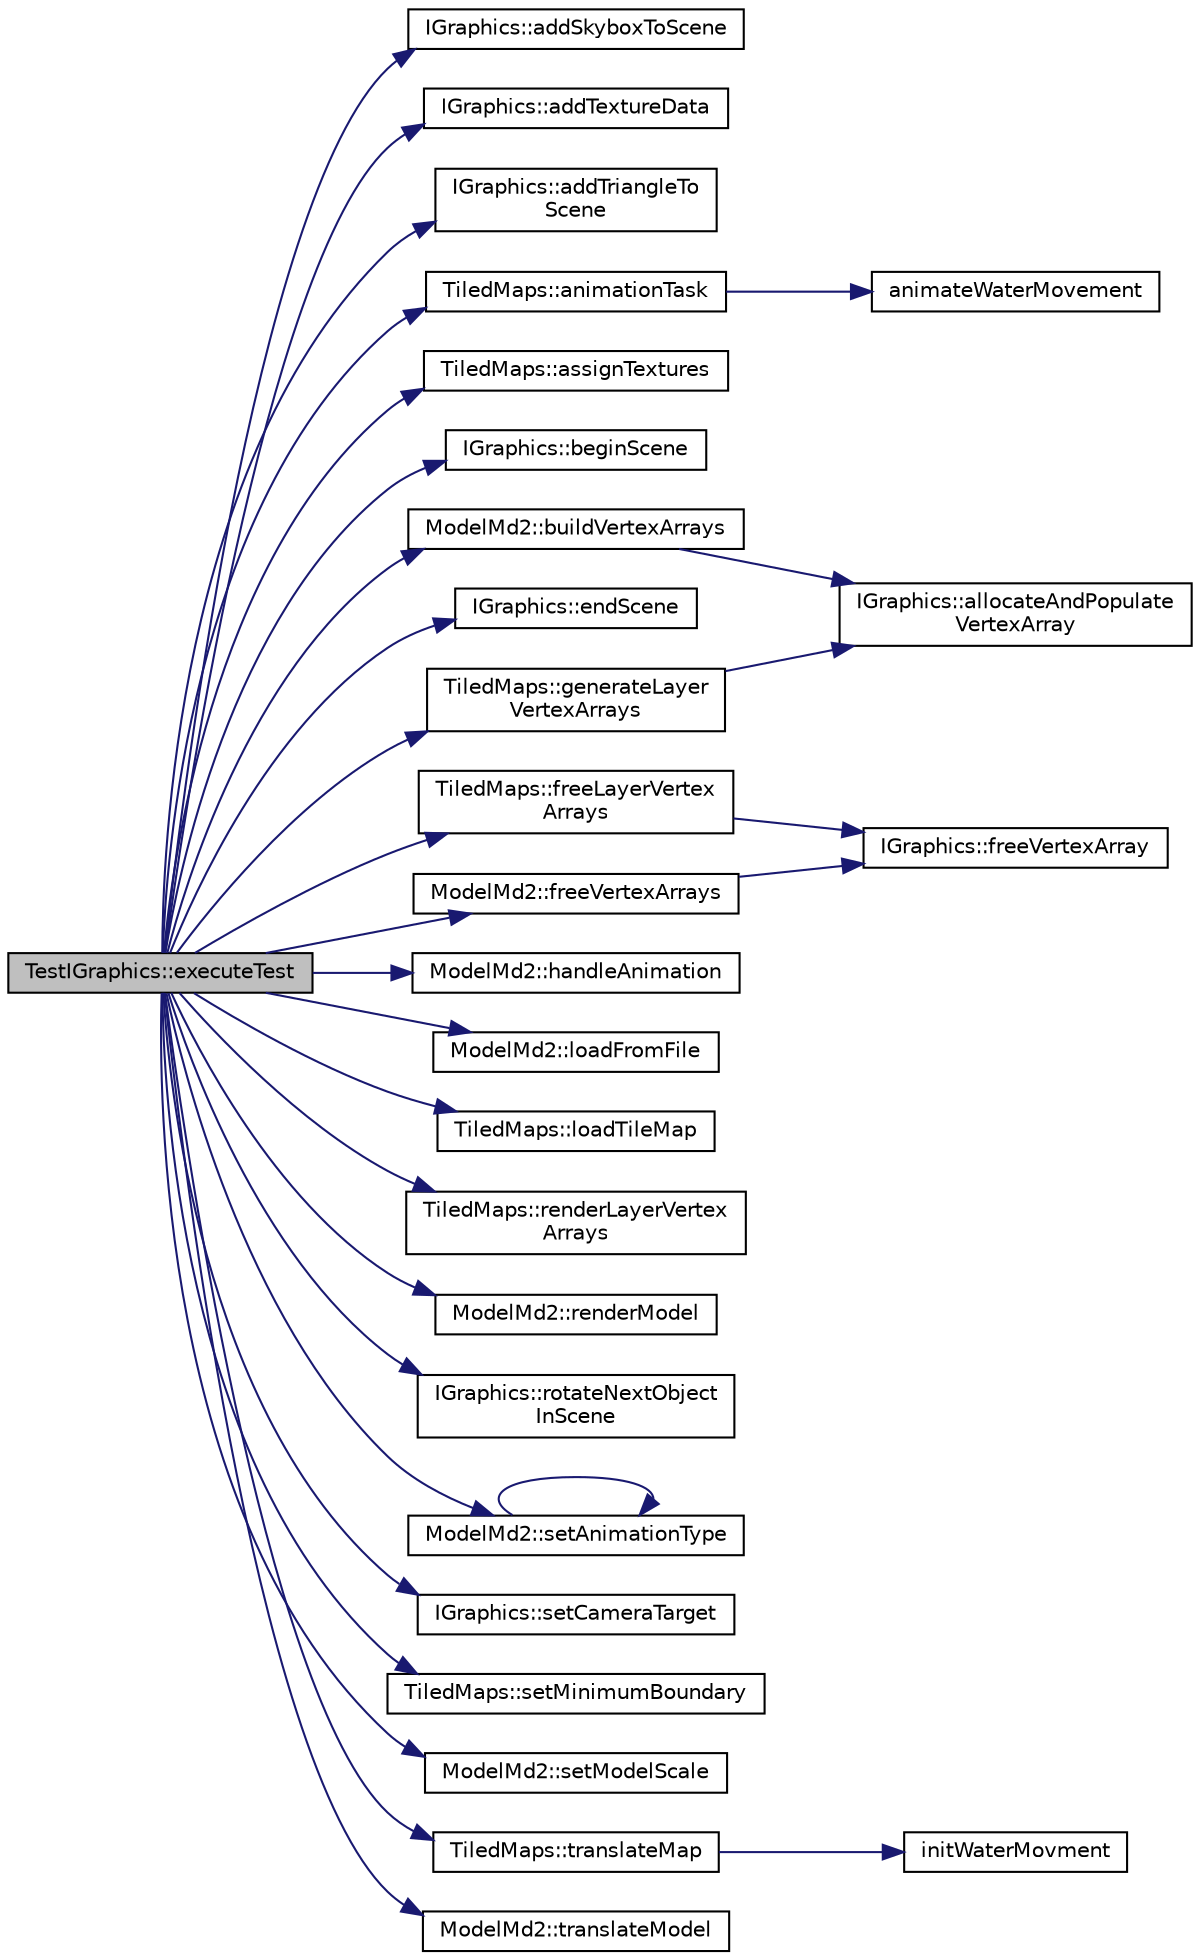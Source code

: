 digraph "TestIGraphics::executeTest"
{
 // LATEX_PDF_SIZE
  edge [fontname="Helvetica",fontsize="10",labelfontname="Helvetica",labelfontsize="10"];
  node [fontname="Helvetica",fontsize="10",shape=record];
  rankdir="LR";
  Node1 [label="TestIGraphics::executeTest",height=0.2,width=0.4,color="black", fillcolor="grey75", style="filled", fontcolor="black",tooltip=" "];
  Node1 -> Node2 [color="midnightblue",fontsize="10",style="solid",fontname="Helvetica"];
  Node2 [label="IGraphics::addSkyboxToScene",height=0.2,width=0.4,color="black", fillcolor="white", style="filled",URL="$class_i_graphics.html#a7eda94b2c40c55f250360a88f00ce392",tooltip=" "];
  Node1 -> Node3 [color="midnightblue",fontsize="10",style="solid",fontname="Helvetica"];
  Node3 [label="IGraphics::addTextureData",height=0.2,width=0.4,color="black", fillcolor="white", style="filled",URL="$class_i_graphics.html#a7c38b073633f06fbc3cd80b71d1b74e8",tooltip=" "];
  Node1 -> Node4 [color="midnightblue",fontsize="10",style="solid",fontname="Helvetica"];
  Node4 [label="IGraphics::addTriangleTo\lScene",height=0.2,width=0.4,color="black", fillcolor="white", style="filled",URL="$class_i_graphics.html#a6d47b1bb0a96a2e379a0b5866ad0c7ec",tooltip=" "];
  Node1 -> Node5 [color="midnightblue",fontsize="10",style="solid",fontname="Helvetica"];
  Node5 [label="TiledMaps::animationTask",height=0.2,width=0.4,color="black", fillcolor="white", style="filled",URL="$class_tiled_maps.html#a8d2064dc9f73c356dc9d1ee7a094089f",tooltip=" "];
  Node5 -> Node6 [color="midnightblue",fontsize="10",style="solid",fontname="Helvetica"];
  Node6 [label="animateWaterMovement",height=0.2,width=0.4,color="black", fillcolor="white", style="filled",URL="$_tiled_maps_8cpp.html#a511f75e11f6cc9c49fceb578cae03237",tooltip=" "];
  Node1 -> Node7 [color="midnightblue",fontsize="10",style="solid",fontname="Helvetica"];
  Node7 [label="TiledMaps::assignTextures",height=0.2,width=0.4,color="black", fillcolor="white", style="filled",URL="$class_tiled_maps.html#a15fd01be6383b84e82d02564f5dc0b4f",tooltip=" "];
  Node1 -> Node8 [color="midnightblue",fontsize="10",style="solid",fontname="Helvetica"];
  Node8 [label="IGraphics::beginScene",height=0.2,width=0.4,color="black", fillcolor="white", style="filled",URL="$class_i_graphics.html#af5d8abf1dab44be02d37f9ae0b8430a1",tooltip="Prepares a scene for rendering in the specified environment /summary>"];
  Node1 -> Node9 [color="midnightblue",fontsize="10",style="solid",fontname="Helvetica"];
  Node9 [label="ModelMd2::buildVertexArrays",height=0.2,width=0.4,color="black", fillcolor="white", style="filled",URL="$class_model_md2.html#ac6d16ddd19d466ff2f1476bc6ae98aba",tooltip="Will build vertex arrays from our Scaled frames for faster rendering, and indicate whether we want to..."];
  Node9 -> Node10 [color="midnightblue",fontsize="10",style="solid",fontname="Helvetica"];
  Node10 [label="IGraphics::allocateAndPopulate\lVertexArray",height=0.2,width=0.4,color="black", fillcolor="white", style="filled",URL="$class_i_graphics.html#ab5f191d5b1468fa9301c62a638c33241",tooltip=" "];
  Node1 -> Node11 [color="midnightblue",fontsize="10",style="solid",fontname="Helvetica"];
  Node11 [label="IGraphics::endScene",height=0.2,width=0.4,color="black", fillcolor="white", style="filled",URL="$class_i_graphics.html#ac040a248f63da32281dc33fcd0e8a100",tooltip=" "];
  Node1 -> Node12 [color="midnightblue",fontsize="10",style="solid",fontname="Helvetica"];
  Node12 [label="TiledMaps::freeLayerVertex\lArrays",height=0.2,width=0.4,color="black", fillcolor="white", style="filled",URL="$class_tiled_maps.html#a77a3145036168ebfa07ac4d65e3edb7a",tooltip=" "];
  Node12 -> Node13 [color="midnightblue",fontsize="10",style="solid",fontname="Helvetica"];
  Node13 [label="IGraphics::freeVertexArray",height=0.2,width=0.4,color="black", fillcolor="white", style="filled",URL="$class_i_graphics.html#a2b0cefb87633a48cf09642f339cf6910",tooltip=" "];
  Node1 -> Node14 [color="midnightblue",fontsize="10",style="solid",fontname="Helvetica"];
  Node14 [label="ModelMd2::freeVertexArrays",height=0.2,width=0.4,color="black", fillcolor="white", style="filled",URL="$class_model_md2.html#adf6fd2920491a6c96078a93f6d8027d5",tooltip="Cleans up our vertex arrays..."];
  Node14 -> Node13 [color="midnightblue",fontsize="10",style="solid",fontname="Helvetica"];
  Node1 -> Node15 [color="midnightblue",fontsize="10",style="solid",fontname="Helvetica"];
  Node15 [label="TiledMaps::generateLayer\lVertexArrays",height=0.2,width=0.4,color="black", fillcolor="white", style="filled",URL="$class_tiled_maps.html#aaff90a3ef7215ed3619885111cab76b6",tooltip=" "];
  Node15 -> Node10 [color="midnightblue",fontsize="10",style="solid",fontname="Helvetica"];
  Node1 -> Node16 [color="midnightblue",fontsize="10",style="solid",fontname="Helvetica"];
  Node16 [label="ModelMd2::handleAnimation",height=0.2,width=0.4,color="black", fillcolor="white", style="filled",URL="$class_model_md2.html#a7fe0847aa62531e17d88fdb2eb83789f",tooltip="Handles all the logic necessary for animating this model ..."];
  Node1 -> Node17 [color="midnightblue",fontsize="10",style="solid",fontname="Helvetica"];
  Node17 [label="ModelMd2::loadFromFile",height=0.2,width=0.4,color="black", fillcolor="white", style="filled",URL="$class_model_md2.html#a11c491d1f4e2b2edb385adbfbf6966af",tooltip="Will load the necessary md2 data from a file ..."];
  Node1 -> Node18 [color="midnightblue",fontsize="10",style="solid",fontname="Helvetica"];
  Node18 [label="TiledMaps::loadTileMap",height=0.2,width=0.4,color="black", fillcolor="white", style="filled",URL="$class_tiled_maps.html#aee4d854a24b13a170e3a55a94e3bd12d",tooltip=" "];
  Node1 -> Node19 [color="midnightblue",fontsize="10",style="solid",fontname="Helvetica"];
  Node19 [label="TiledMaps::renderLayerVertex\lArrays",height=0.2,width=0.4,color="black", fillcolor="white", style="filled",URL="$class_tiled_maps.html#a2fbc1884278e96c739d88042f0b594f7",tooltip=" "];
  Node1 -> Node20 [color="midnightblue",fontsize="10",style="solid",fontname="Helvetica"];
  Node20 [label="ModelMd2::renderModel",height=0.2,width=0.4,color="black", fillcolor="white", style="filled",URL="$class_model_md2.html#afe66a3c9cee535b1ea297afc29138f64",tooltip="Can be called after begin scene has been called, it will render the model in the scene allowing you t..."];
  Node1 -> Node21 [color="midnightblue",fontsize="10",style="solid",fontname="Helvetica"];
  Node21 [label="IGraphics::rotateNextObject\lInScene",height=0.2,width=0.4,color="black", fillcolor="white", style="filled",URL="$class_i_graphics.html#abf2eedb8adf18344b39db9aaac5ddc6d",tooltip=" "];
  Node1 -> Node22 [color="midnightblue",fontsize="10",style="solid",fontname="Helvetica"];
  Node22 [label="ModelMd2::setAnimationType",height=0.2,width=0.4,color="black", fillcolor="white", style="filled",URL="$class_model_md2.html#a8a8be3f0f4658bea81639257f8729fd2",tooltip="Decides what type of animation to render ..."];
  Node22 -> Node22 [color="midnightblue",fontsize="10",style="solid",fontname="Helvetica"];
  Node1 -> Node23 [color="midnightblue",fontsize="10",style="solid",fontname="Helvetica"];
  Node23 [label="IGraphics::setCameraTarget",height=0.2,width=0.4,color="black", fillcolor="white", style="filled",URL="$class_i_graphics.html#a8e1b17c0ee917f8f033697a007ef5367",tooltip=" "];
  Node1 -> Node24 [color="midnightblue",fontsize="10",style="solid",fontname="Helvetica"];
  Node24 [label="TiledMaps::setMinimumBoundary",height=0.2,width=0.4,color="black", fillcolor="white", style="filled",URL="$class_tiled_maps.html#adead5741f235f5f78605ee20600b19d6",tooltip=" "];
  Node1 -> Node25 [color="midnightblue",fontsize="10",style="solid",fontname="Helvetica"];
  Node25 [label="ModelMd2::setModelScale",height=0.2,width=0.4,color="black", fillcolor="white", style="filled",URL="$class_model_md2.html#ac814e4d54b63cb8fd972436360ddc14a",tooltip="Some models r big, some models r small, this hels determine which one that is ..."];
  Node1 -> Node26 [color="midnightblue",fontsize="10",style="solid",fontname="Helvetica"];
  Node26 [label="TiledMaps::translateMap",height=0.2,width=0.4,color="black", fillcolor="white", style="filled",URL="$class_tiled_maps.html#a104627d37160c3619e9e773ddcbb0b90",tooltip=" "];
  Node26 -> Node27 [color="midnightblue",fontsize="10",style="solid",fontname="Helvetica"];
  Node27 [label="initWaterMovment",height=0.2,width=0.4,color="black", fillcolor="white", style="filled",URL="$_tiled_maps_8cpp.html#a3aa7d3bebbff6035c6d4100e6d7aec26",tooltip=" "];
  Node1 -> Node28 [color="midnightblue",fontsize="10",style="solid",fontname="Helvetica"];
  Node28 [label="ModelMd2::translateModel",height=0.2,width=0.4,color="black", fillcolor="white", style="filled",URL="$class_model_md2.html#ab578f1b63633526733604f13f02c8b32",tooltip="Will translate model to vector coordinates"];
}
